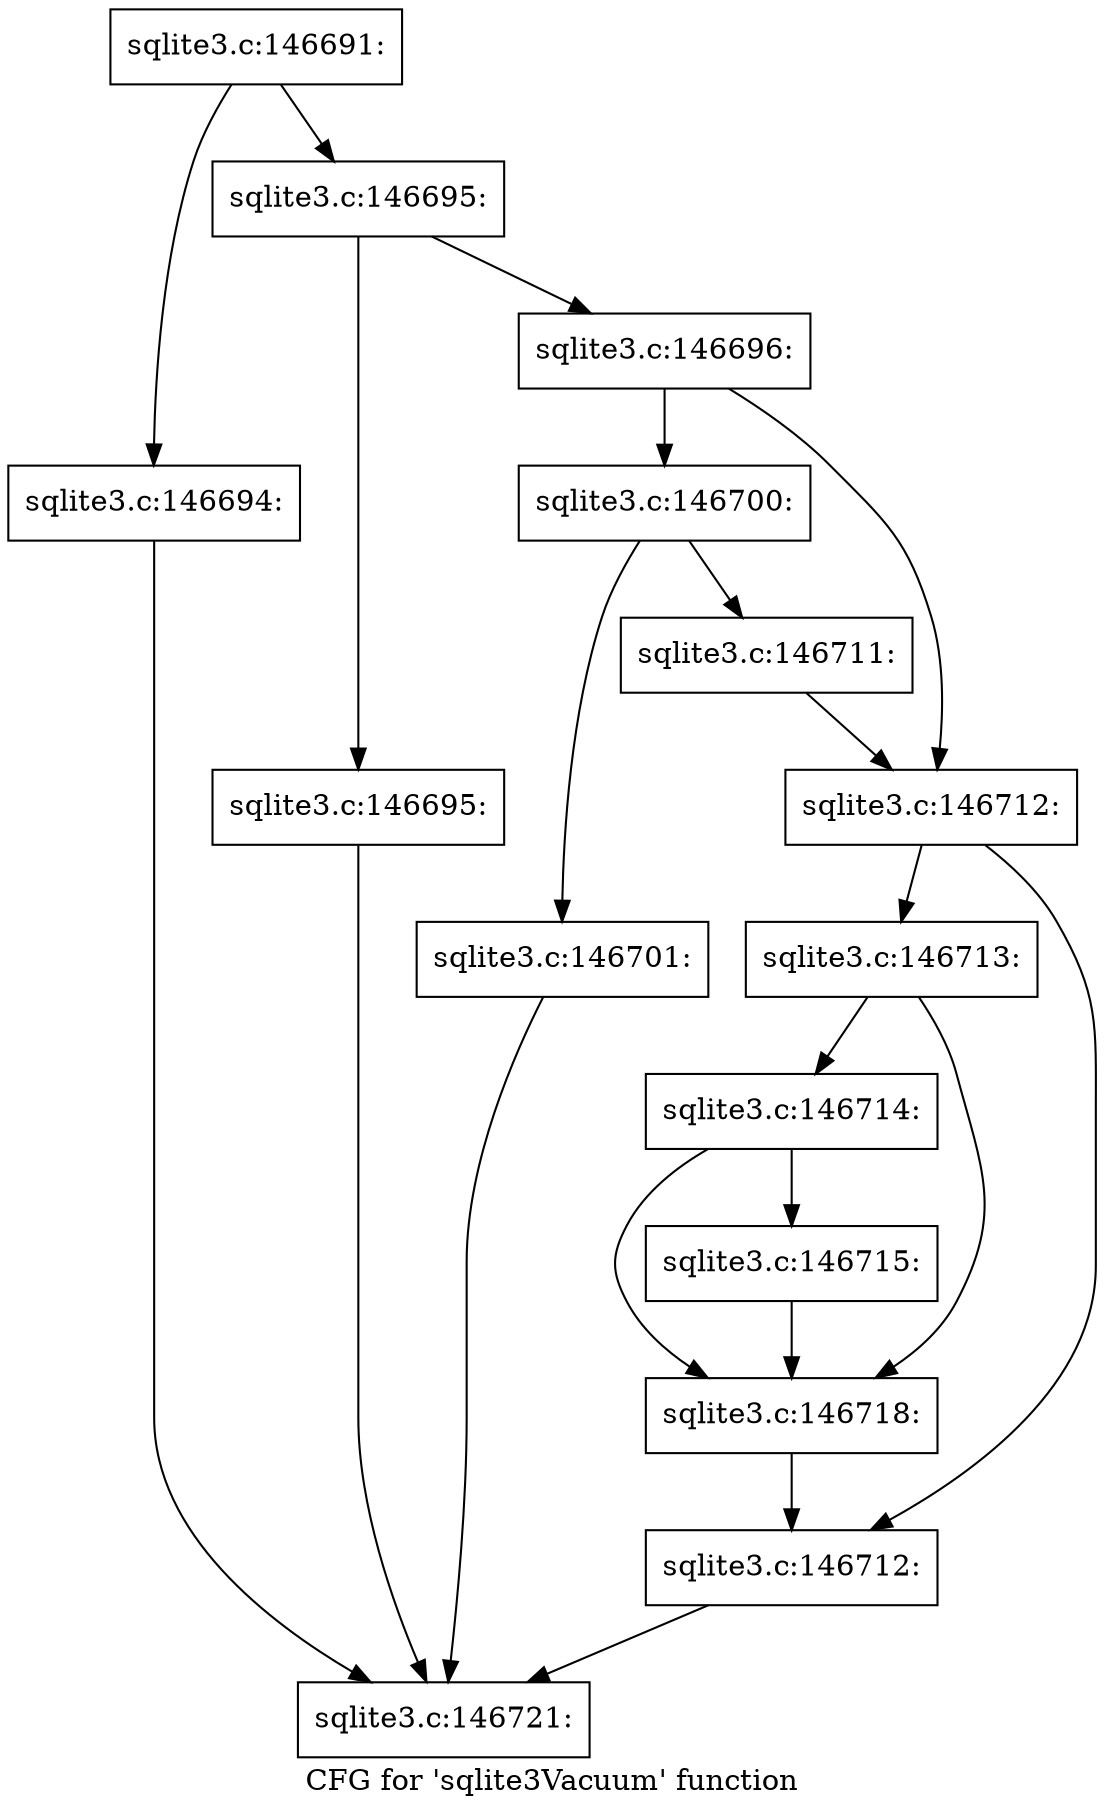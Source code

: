 digraph "CFG for 'sqlite3Vacuum' function" {
	label="CFG for 'sqlite3Vacuum' function";

	Node0x55c0fa0fba50 [shape=record,label="{sqlite3.c:146691:}"];
	Node0x55c0fa0fba50 -> Node0x55c0fa0fcfa0;
	Node0x55c0fa0fba50 -> Node0x55c0fa0fcff0;
	Node0x55c0fa0fcfa0 [shape=record,label="{sqlite3.c:146694:}"];
	Node0x55c0fa0fcfa0 -> Node0x55c0fa0fdb30;
	Node0x55c0fa0fcff0 [shape=record,label="{sqlite3.c:146695:}"];
	Node0x55c0fa0fcff0 -> Node0x55c0fa0fdc50;
	Node0x55c0fa0fcff0 -> Node0x55c0fa0fdca0;
	Node0x55c0fa0fdc50 [shape=record,label="{sqlite3.c:146695:}"];
	Node0x55c0fa0fdc50 -> Node0x55c0fa0fdb30;
	Node0x55c0fa0fdca0 [shape=record,label="{sqlite3.c:146696:}"];
	Node0x55c0fa0fdca0 -> Node0x55c0fa0fe1a0;
	Node0x55c0fa0fdca0 -> Node0x55c0fa0fe1f0;
	Node0x55c0fa0fe1a0 [shape=record,label="{sqlite3.c:146700:}"];
	Node0x55c0fa0fe1a0 -> Node0x55c0fa0fe990;
	Node0x55c0fa0fe1a0 -> Node0x55c0fa0fe9e0;
	Node0x55c0fa0fe990 [shape=record,label="{sqlite3.c:146701:}"];
	Node0x55c0fa0fe990 -> Node0x55c0fa0fdb30;
	Node0x55c0fa0fe9e0 [shape=record,label="{sqlite3.c:146711:}"];
	Node0x55c0fa0fe9e0 -> Node0x55c0fa0fe1f0;
	Node0x55c0fa0fe1f0 [shape=record,label="{sqlite3.c:146712:}"];
	Node0x55c0fa0fe1f0 -> Node0x55c0fa0feeb0;
	Node0x55c0fa0fe1f0 -> Node0x55c0fa0fef00;
	Node0x55c0fa0feeb0 [shape=record,label="{sqlite3.c:146713:}"];
	Node0x55c0fa0feeb0 -> Node0x55c0fa0ff6f0;
	Node0x55c0fa0feeb0 -> Node0x55c0fa0ff6a0;
	Node0x55c0fa0ff6f0 [shape=record,label="{sqlite3.c:146714:}"];
	Node0x55c0fa0ff6f0 -> Node0x55c0fa0ff650;
	Node0x55c0fa0ff6f0 -> Node0x55c0fa0ff6a0;
	Node0x55c0fa0ff650 [shape=record,label="{sqlite3.c:146715:}"];
	Node0x55c0fa0ff650 -> Node0x55c0fa0ff6a0;
	Node0x55c0fa0ff6a0 [shape=record,label="{sqlite3.c:146718:}"];
	Node0x55c0fa0ff6a0 -> Node0x55c0fa0fef00;
	Node0x55c0fa0fef00 [shape=record,label="{sqlite3.c:146712:}"];
	Node0x55c0fa0fef00 -> Node0x55c0fa0fdb30;
	Node0x55c0fa0fdb30 [shape=record,label="{sqlite3.c:146721:}"];
}
